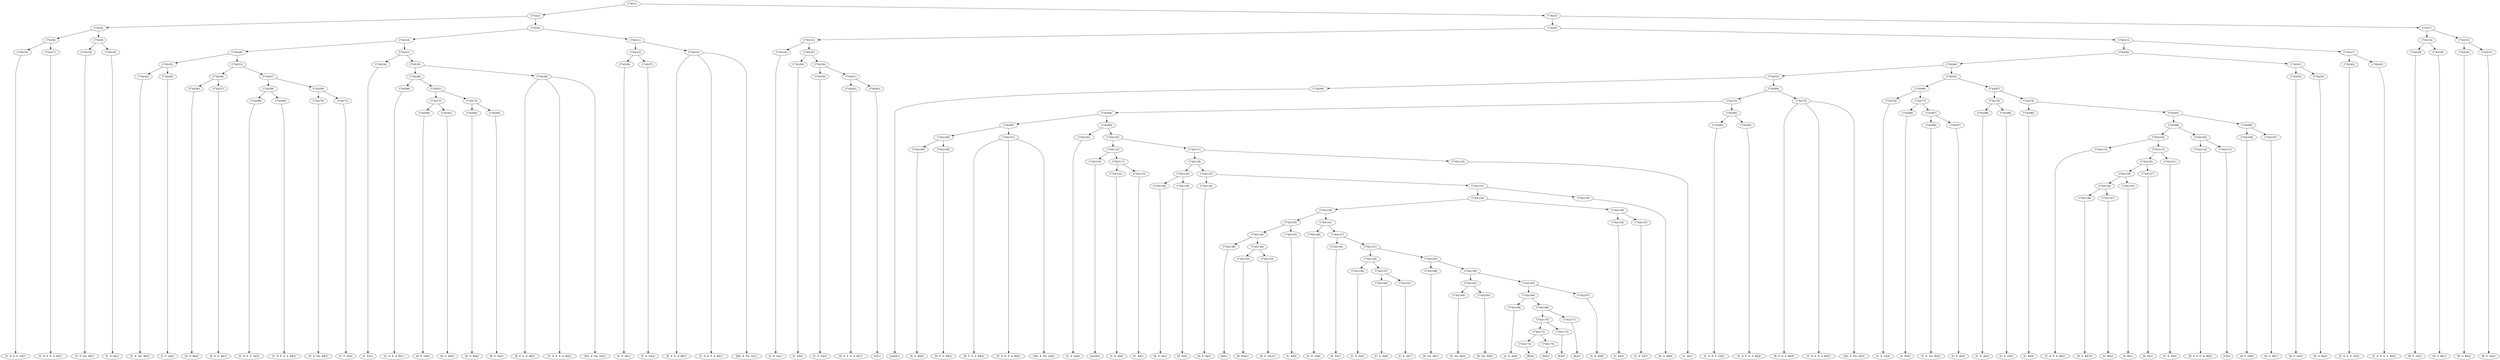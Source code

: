 digraph sample{
"C742(1)"->"C742(2)"
"C742(1)"->"C742(3)"
"C742(2)"->"C742(4)"
"C742(2)"->"C742(5)"
"C742(3)"->"C742(6)"
"C742(3)"->"C742(7)"
"C742(4)"->"C742(8)"
"C742(4)"->"C742(9)"
"C742(5)"->"C742(10)"
"C742(5)"->"C742(11)"
"C742(6)"->"C742(12)"
"C742(6)"->"C742(13)"
"C742(7)"->"C742(14)"
"C742(7)"->"C742(15)"
"C742(8)"->"C742(16)"
"C742(8)"->"C742(17)"
"C742(9)"->"C742(18)"
"C742(9)"->"C742(19)"
"C742(10)"->"C742(20)"
"C742(10)"->"C742(21)"
"C742(11)"->"C742(22)"
"C742(11)"->"C742(23)"
"C742(12)"->"C742(24)"
"C742(12)"->"C742(25)"
"C742(13)"->"C742(26)"
"C742(13)"->"C742(27)"
"C742(14)"->"C742(28)"
"C742(14)"->"C742(29)"
"C742(15)"->"C742(30)"
"C742(15)"->"C742(31)"
"C742(16)"->"[C  D  E  F  G](1)"
"C742(17)"->"[C  D  F  G  A  B](1)"
"C742(18)"->"[C  E  Gis  B](1)"
"C742(19)"->"[C  F  A](1)"
"C742(20)"->"C742(32)"
"C742(20)"->"C742(33)"
"C742(21)"->"C742(34)"
"C742(21)"->"C742(35)"
"C742(22)"->"C742(36)"
"C742(22)"->"C742(37)"
"C742(23)"->"[E  F  G  A  B](1)"
"C742(23)"->"[C  D  E  F  A  B](1)"
"C742(23)"->"[Dis  E  Fis  G](1)"
"C742(24)"->"[C  E  G](1)"
"C742(25)"->"C742(38)"
"C742(25)"->"C742(39)"
"C742(26)"->"C742(40)"
"C742(26)"->"C742(41)"
"C742(27)"->"C742(42)"
"C742(27)"->"C742(43)"
"C742(28)"->"[D  F  G](1)"
"C742(29)"->"[D  G  B](1)"
"C742(30)"->"[D  G  B](2)"
"C742(31)"->"[D  F  G](2)"
"C742(32)"->"C742(44)"
"C742(32)"->"C742(45)"
"C742(33)"->"C742(46)"
"C742(33)"->"C742(47)"
"C742(34)"->"[C  E](1)"
"C742(35)"->"C742(48)"
"C742(35)"->"C742(49)"
"C742(36)"->"[C  E  A](1)"
"C742(37)"->"[C  E  G](2)"
"C742(38)"->"[C  E](2)"
"C742(39)"->"C742(50)"
"C742(39)"->"C742(51)"
"C742(40)"->"C742(52)"
"C742(40)"->"C742(53)"
"C742(41)"->"C742(54)"
"C742(41)"->"C742(55)"
"C742(42)"->"[C  D  E  F  G](2)"
"C742(43)"->"[C  D  F  G  A  B](2)"
"C742(44)"->"[C  E  Gis  B](2)"
"C742(45)"->"[C  F  A](2)"
"C742(46)"->"C742(56)"
"C742(46)"->"C742(57)"
"C742(47)"->"C742(58)"
"C742(47)"->"C742(59)"
"C742(48)"->"C742(60)"
"C742(48)"->"C742(61)"
"C742(49)"->"[E  F  G  A  B](2)"
"C742(49)"->"[C  D  E  F  A  B](2)"
"C742(49)"->"[Dis  E  Fis  G](2)"
"C742(50)"->"[C  E  G](3)"
"C742(51)"->"C742(62)"
"C742(51)"->"C742(63)"
"C742(52)"->"C742(64)"
"C742(52)"->"C742(65)"
"C742(53)"->"C742(66)"
"C742(53)"->"C742(67)"
"C742(54)"->"[D  F  G](3)"
"C742(55)"->"[D  G  B](3)"
"C742(56)"->"[D  G  B](4)"
"C742(57)"->"[D  F  G  B](1)"
"C742(58)"->"C742(68)"
"C742(58)"->"C742(69)"
"C742(59)"->"C742(70)"
"C742(59)"->"C742(71)"
"C742(60)"->"[C  D  E  A  B](1)"
"C742(61)"->"C742(72)"
"C742(61)"->"C742(73)"
"C742(62)"->"[D  E  F  G  A  B](1)"
"C742(63)"->"[C](1)"
"C742(64)"->"[rest](1)"
"C742(65)"->"C742(74)"
"C742(65)"->"C742(75)"
"C742(66)"->"C742(76)"
"C742(66)"->"C742(77)"
"C742(67)"->"C742(78)"
"C742(67)"->"C742(79)"
"C742(68)"->"[C  D  E  F  G](3)"
"C742(69)"->"[C  D  F  G  A  B](3)"
"C742(70)"->"[C  E  Gis  B](3)"
"C742(71)"->"[C  F  A](3)"
"C742(72)"->"C742(80)"
"C742(72)"->"C742(81)"
"C742(73)"->"C742(82)"
"C742(73)"->"C742(83)"
"C742(74)"->"C742(84)"
"C742(74)"->"C742(85)"
"C742(75)"->"[E  F  G  A  B](3)"
"C742(75)"->"[C  D  E  F  A  B](3)"
"C742(75)"->"[Dis  E  Fis  G](3)"
"C742(76)"->"[C  E  G](4)"
"C742(77)"->"C742(86)"
"C742(77)"->"C742(87)"
"C742(78)"->"C742(88)"
"C742(78)"->"C742(89)"
"C742(79)"->"C742(90)"
"C742(79)"->"C742(91)"
"C742(80)"->"[D  F  G](4)"
"C742(81)"->"[D  G  B](5)"
"C742(82)"->"[D  G  B](6)"
"C742(83)"->"[D  F  G](5)"
"C742(84)"->"C742(92)"
"C742(84)"->"C742(93)"
"C742(85)"->"C742(94)"
"C742(85)"->"C742(95)"
"C742(86)"->"[C  E](3)"
"C742(87)"->"C742(96)"
"C742(87)"->"C742(97)"
"C742(88)"->"[C  E  A](2)"
"C742(89)"->"[C  E  G](5)"
"C742(90)"->"[C  E](4)"
"C742(91)"->"C742(98)"
"C742(91)"->"C742(99)"
"C742(92)"->"C742(100)"
"C742(92)"->"C742(101)"
"C742(93)"->"C742(102)"
"C742(93)"->"C742(103)"
"C742(94)"->"[C  D  E  F  G](4)"
"C742(95)"->"[C  D  F  G  A  B](4)"
"C742(96)"->"[C  E  Gis  B](4)"
"C742(97)"->"[C  F  A](4)"
"C742(98)"->"C742(104)"
"C742(98)"->"C742(105)"
"C742(99)"->"C742(106)"
"C742(99)"->"C742(107)"
"C742(100)"->"C742(108)"
"C742(100)"->"C742(109)"
"C742(101)"->"[E  F  G  A  B](4)"
"C742(101)"->"[C  D  E  F  A  B](4)"
"C742(101)"->"[Dis  E  Fis  G](4)"
"C742(102)"->"[C  E  G](6)"
"C742(103)"->"C742(110)"
"C742(103)"->"C742(111)"
"C742(104)"->"C742(112)"
"C742(104)"->"C742(113)"
"C742(105)"->"C742(114)"
"C742(105)"->"C742(115)"
"C742(106)"->"[D  F  G](6)"
"C742(107)"->"[D  G  B](7)"
"C742(108)"->"[D  G  B](8)"
"C742(109)"->"[D  F  G  B](2)"
"C742(110)"->"C742(116)"
"C742(110)"->"C742(117)"
"C742(111)"->"C742(118)"
"C742(111)"->"C742(119)"
"C742(112)"->"[C  D  E  A  B](2)"
"C742(113)"->"C742(120)"
"C742(113)"->"C742(121)"
"C742(114)"->"[D  E  F  G  A  B](2)"
"C742(115)"->"[C](2)"
"C742(116)"->"[rest](2)"
"C742(117)"->"C742(122)"
"C742(117)"->"C742(123)"
"C742(118)"->"C742(124)"
"C742(118)"->"C742(125)"
"C742(119)"->"[C  A](1)"
"C742(120)"->"C742(126)"
"C742(120)"->"C742(127)"
"C742(121)"->"[C  E  A](3)"
"C742(122)"->"[C  E  A](4)"
"C742(123)"->"[C  A](2)"
"C742(124)"->"C742(128)"
"C742(124)"->"C742(129)"
"C742(125)"->"C742(130)"
"C742(125)"->"C742(131)"
"C742(126)"->"C742(132)"
"C742(126)"->"C742(133)"
"C742(127)"->"[D  F](1)"
"C742(128)"->"[D  F  A](1)"
"C742(129)"->"[D  F](2)"
"C742(130)"->"[D  F  A](2)"
"C742(131)"->"C742(134)"
"C742(131)"->"C742(135)"
"C742(132)"->"C742(136)"
"C742(132)"->"C742(137)"
"C742(133)"->"[G  B](1)"
"C742(134)"->"C742(138)"
"C742(134)"->"C742(139)"
"C742(135)"->"[D  G  B](9)"
"C742(136)"->"[D  G  B](10)"
"C742(137)"->"[G  B](2)"
"C742(138)"->"C742(140)"
"C742(138)"->"C742(141)"
"C742(139)"->"C742(142)"
"C742(139)"->"C742(143)"
"C742(140)"->"C742(144)"
"C742(140)"->"C742(145)"
"C742(141)"->"C742(146)"
"C742(141)"->"C742(147)"
"C742(142)"->"[C  E](5)"
"C742(143)"->"[C  E  G](7)"
"C742(144)"->"C742(148)"
"C742(144)"->"C742(149)"
"C742(145)"->"[C  E](6)"
"C742(146)"->"[C  E  G](8)"
"C742(147)"->"C742(150)"
"C742(147)"->"C742(151)"
"C742(148)"->"[E](1)"
"C742(149)"->"C742(152)"
"C742(149)"->"C742(153)"
"C742(150)"->"[E  F](1)"
"C742(151)"->"C742(154)"
"C742(151)"->"C742(155)"
"C742(152)"->"[E  Fis](1)"
"C742(153)"->"[D  E  Gis](1)"
"C742(154)"->"C742(156)"
"C742(154)"->"C742(157)"
"C742(155)"->"C742(158)"
"C742(155)"->"C742(159)"
"C742(156)"->"[C  E  A](5)"
"C742(157)"->"C742(160)"
"C742(157)"->"C742(161)"
"C742(158)"->"[E  Gis  B](1)"
"C742(159)"->"C742(162)"
"C742(159)"->"C742(163)"
"C742(160)"->"[C  E  A](6)"
"C742(161)"->"[C  E  A](7)"
"C742(162)"->"C742(164)"
"C742(162)"->"C742(165)"
"C742(163)"->"C742(166)"
"C742(163)"->"C742(167)"
"C742(164)"->"[E  Gis  B](2)"
"C742(165)"->"[E  Gis  B](3)"
"C742(166)"->"C742(168)"
"C742(166)"->"C742(169)"
"C742(167)"->"[C  E  A](8)"
"C742(168)"->"[C  E  A](9)"
"C742(169)"->"C742(170)"
"C742(169)"->"C742(171)"
"C742(170)"->"C742(172)"
"C742(170)"->"C742(173)"
"C742(171)"->"[E](2)"
"C742(172)"->"C742(174)"
"C742(172)"->"C742(175)"
"C742(173)"->"[E](3)"
"C742(174)"->"[E](4)"
"C742(175)"->"[E](5)"
{rank = min; "C742(1)";}
{rank = same; "C742(2)"; "C742(3)";}
{rank = same; "C742(4)"; "C742(5)"; "C742(6)"; "C742(7)";}
{rank = same; "C742(8)"; "C742(9)"; "C742(10)"; "C742(11)"; "C742(12)"; "C742(13)"; "C742(14)"; "C742(15)";}
{rank = same; "C742(16)"; "C742(17)"; "C742(18)"; "C742(19)"; "C742(20)"; "C742(21)"; "C742(22)"; "C742(23)"; "C742(24)"; "C742(25)"; "C742(26)"; "C742(27)"; "C742(28)"; "C742(29)"; "C742(30)"; "C742(31)";}
{rank = same; "C742(32)"; "C742(33)"; "C742(34)"; "C742(35)"; "C742(36)"; "C742(37)"; "C742(38)"; "C742(39)"; "C742(40)"; "C742(41)"; "C742(42)"; "C742(43)";}
{rank = same; "C742(44)"; "C742(45)"; "C742(46)"; "C742(47)"; "C742(48)"; "C742(49)"; "C742(50)"; "C742(51)"; "C742(52)"; "C742(53)"; "C742(54)"; "C742(55)";}
{rank = same; "C742(56)"; "C742(57)"; "C742(58)"; "C742(59)"; "C742(60)"; "C742(61)"; "C742(62)"; "C742(63)"; "C742(64)"; "C742(65)"; "C742(66)"; "C742(67)";}
{rank = same; "C742(68)"; "C742(69)"; "C742(70)"; "C742(71)"; "C742(72)"; "C742(73)"; "C742(74)"; "C742(75)"; "C742(76)"; "C742(77)"; "C742(78)"; "C742(79)";}
{rank = same; "C742(80)"; "C742(81)"; "C742(82)"; "C742(83)"; "C742(84)"; "C742(85)"; "C742(86)"; "C742(87)"; "C742(88)"; "C742(89)"; "C742(90)"; "C742(91)";}
{rank = same; "C742(92)"; "C742(93)"; "C742(94)"; "C742(95)"; "C742(96)"; "C742(97)"; "C742(98)"; "C742(99)";}
{rank = same; "C742(100)"; "C742(101)"; "C742(102)"; "C742(103)"; "C742(104)"; "C742(105)"; "C742(106)"; "C742(107)";}
{rank = same; "C742(108)"; "C742(109)"; "C742(110)"; "C742(111)"; "C742(112)"; "C742(113)"; "C742(114)"; "C742(115)";}
{rank = same; "C742(116)"; "C742(117)"; "C742(118)"; "C742(119)"; "C742(120)"; "C742(121)";}
{rank = same; "C742(122)"; "C742(123)"; "C742(124)"; "C742(125)"; "C742(126)"; "C742(127)";}
{rank = same; "C742(128)"; "C742(129)"; "C742(130)"; "C742(131)"; "C742(132)"; "C742(133)";}
{rank = same; "C742(134)"; "C742(135)"; "C742(136)"; "C742(137)";}
{rank = same; "C742(138)"; "C742(139)";}
{rank = same; "C742(140)"; "C742(141)"; "C742(142)"; "C742(143)";}
{rank = same; "C742(144)"; "C742(145)"; "C742(146)"; "C742(147)";}
{rank = same; "C742(148)"; "C742(149)"; "C742(150)"; "C742(151)";}
{rank = same; "C742(152)"; "C742(153)"; "C742(154)"; "C742(155)";}
{rank = same; "C742(156)"; "C742(157)"; "C742(158)"; "C742(159)";}
{rank = same; "C742(160)"; "C742(161)"; "C742(162)"; "C742(163)";}
{rank = same; "C742(164)"; "C742(165)"; "C742(166)"; "C742(167)";}
{rank = same; "C742(168)"; "C742(169)";}
{rank = same; "C742(170)"; "C742(171)";}
{rank = same; "C742(172)"; "C742(173)";}
{rank = same; "C742(174)"; "C742(175)";}
{rank = same; "[C  D  E  F  G](1)"; "[C  D  F  G  A  B](1)"; "[C  E  Gis  B](1)"; "[C  F  A](1)"; "[E  F  G  A  B](1)"; "[C  D  E  F  A  B](1)"; "[Dis  E  Fis  G](1)"; "[C  E  G](1)"; "[D  F  G](1)"; "[D  G  B](1)"; "[D  G  B](2)"; "[D  F  G](2)"; "[C  E](1)"; "[C  E  A](1)"; "[C  E  G](2)"; "[C  E](2)"; "[C  D  E  F  G](2)"; "[C  D  F  G  A  B](2)"; "[C  E  Gis  B](2)"; "[C  F  A](2)"; "[E  F  G  A  B](2)"; "[C  D  E  F  A  B](2)"; "[Dis  E  Fis  G](2)"; "[C  E  G](3)"; "[D  F  G](3)"; "[D  G  B](3)"; "[D  G  B](4)"; "[D  F  G  B](1)"; "[C  D  E  A  B](1)"; "[D  E  F  G  A  B](1)"; "[C](1)"; "[rest](1)"; "[C  D  E  F  G](3)"; "[C  D  F  G  A  B](3)"; "[C  E  Gis  B](3)"; "[C  F  A](3)"; "[E  F  G  A  B](3)"; "[C  D  E  F  A  B](3)"; "[Dis  E  Fis  G](3)"; "[C  E  G](4)"; "[D  F  G](4)"; "[D  G  B](5)"; "[D  G  B](6)"; "[D  F  G](5)"; "[C  E](3)"; "[C  E  A](2)"; "[C  E  G](5)"; "[C  E](4)"; "[C  D  E  F  G](4)"; "[C  D  F  G  A  B](4)"; "[C  E  Gis  B](4)"; "[C  F  A](4)"; "[E  F  G  A  B](4)"; "[C  D  E  F  A  B](4)"; "[Dis  E  Fis  G](4)"; "[C  E  G](6)"; "[D  F  G](6)"; "[D  G  B](7)"; "[D  G  B](8)"; "[D  F  G  B](2)"; "[C  D  E  A  B](2)"; "[D  E  F  G  A  B](2)"; "[C](2)"; "[rest](2)"; "[C  A](1)"; "[C  E  A](3)"; "[C  E  A](4)"; "[C  A](2)"; "[D  F](1)"; "[D  F  A](1)"; "[D  F](2)"; "[D  F  A](2)"; "[G  B](1)"; "[D  G  B](9)"; "[D  G  B](10)"; "[G  B](2)"; "[C  E](5)"; "[C  E  G](7)"; "[C  E](6)"; "[C  E  G](8)"; "[E](1)"; "[E  F](1)"; "[E  Fis](1)"; "[D  E  Gis](1)"; "[C  E  A](5)"; "[E  Gis  B](1)"; "[C  E  A](6)"; "[C  E  A](7)"; "[E  Gis  B](2)"; "[E  Gis  B](3)"; "[C  E  A](8)"; "[C  E  A](9)"; "[E](2)"; "[E](3)"; "[E](4)"; "[E](5)";}
}